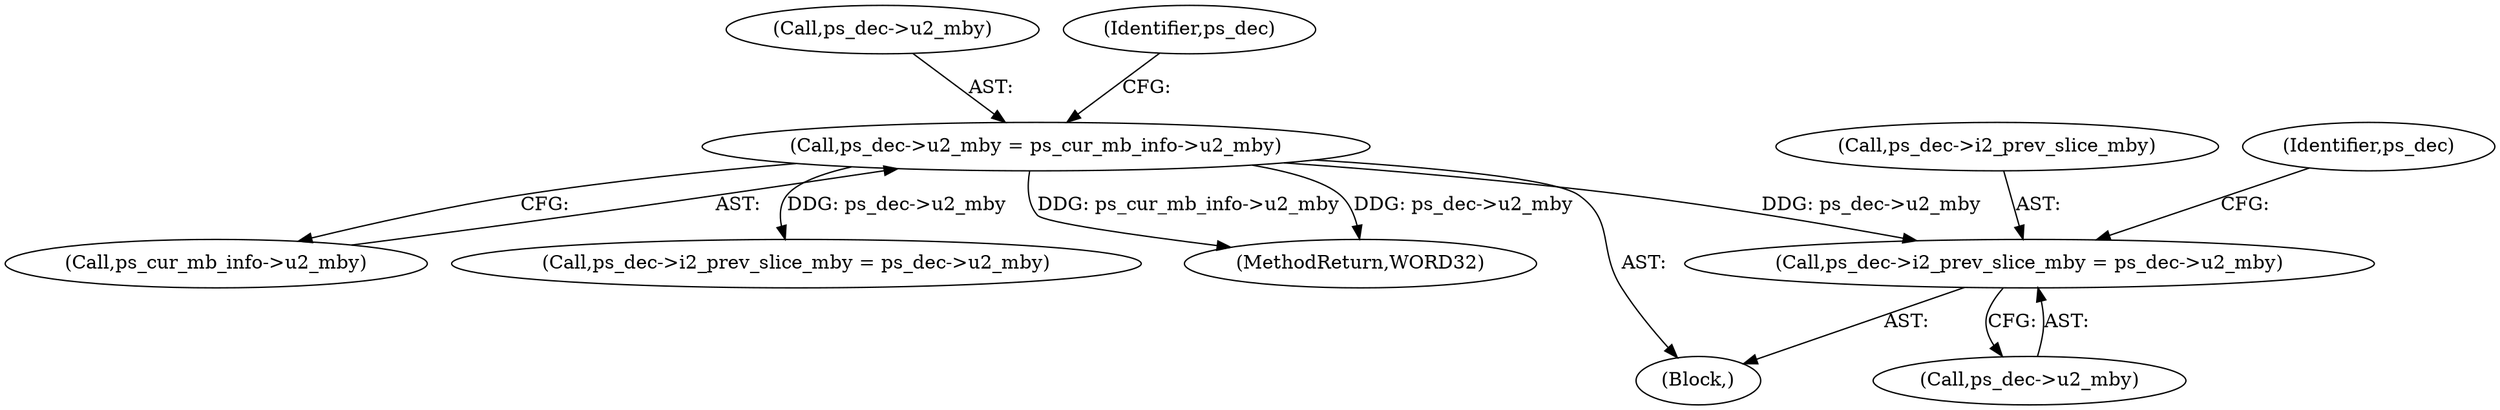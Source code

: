 digraph "0_Android_a78887bcffbc2995cf9ed72e0697acf560875e9e_1@pointer" {
"1000731" [label="(Call,ps_dec->i2_prev_slice_mby = ps_dec->u2_mby)"];
"1000564" [label="(Call,ps_dec->u2_mby = ps_cur_mb_info->u2_mby)"];
"1000732" [label="(Call,ps_dec->i2_prev_slice_mby)"];
"1000519" [label="(Block,)"];
"1000735" [label="(Call,ps_dec->u2_mby)"];
"1000568" [label="(Call,ps_cur_mb_info->u2_mby)"];
"1000565" [label="(Call,ps_dec->u2_mby)"];
"1000564" [label="(Call,ps_dec->u2_mby = ps_cur_mb_info->u2_mby)"];
"1000731" [label="(Call,ps_dec->i2_prev_slice_mby = ps_dec->u2_mby)"];
"1001329" [label="(Call,ps_dec->i2_prev_slice_mby = ps_dec->u2_mby)"];
"1000740" [label="(Identifier,ps_dec)"];
"1001356" [label="(MethodReturn,WORD32)"];
"1000573" [label="(Identifier,ps_dec)"];
"1000731" -> "1000519"  [label="AST: "];
"1000731" -> "1000735"  [label="CFG: "];
"1000732" -> "1000731"  [label="AST: "];
"1000735" -> "1000731"  [label="AST: "];
"1000740" -> "1000731"  [label="CFG: "];
"1000564" -> "1000731"  [label="DDG: ps_dec->u2_mby"];
"1000564" -> "1000519"  [label="AST: "];
"1000564" -> "1000568"  [label="CFG: "];
"1000565" -> "1000564"  [label="AST: "];
"1000568" -> "1000564"  [label="AST: "];
"1000573" -> "1000564"  [label="CFG: "];
"1000564" -> "1001356"  [label="DDG: ps_cur_mb_info->u2_mby"];
"1000564" -> "1001356"  [label="DDG: ps_dec->u2_mby"];
"1000564" -> "1001329"  [label="DDG: ps_dec->u2_mby"];
}
